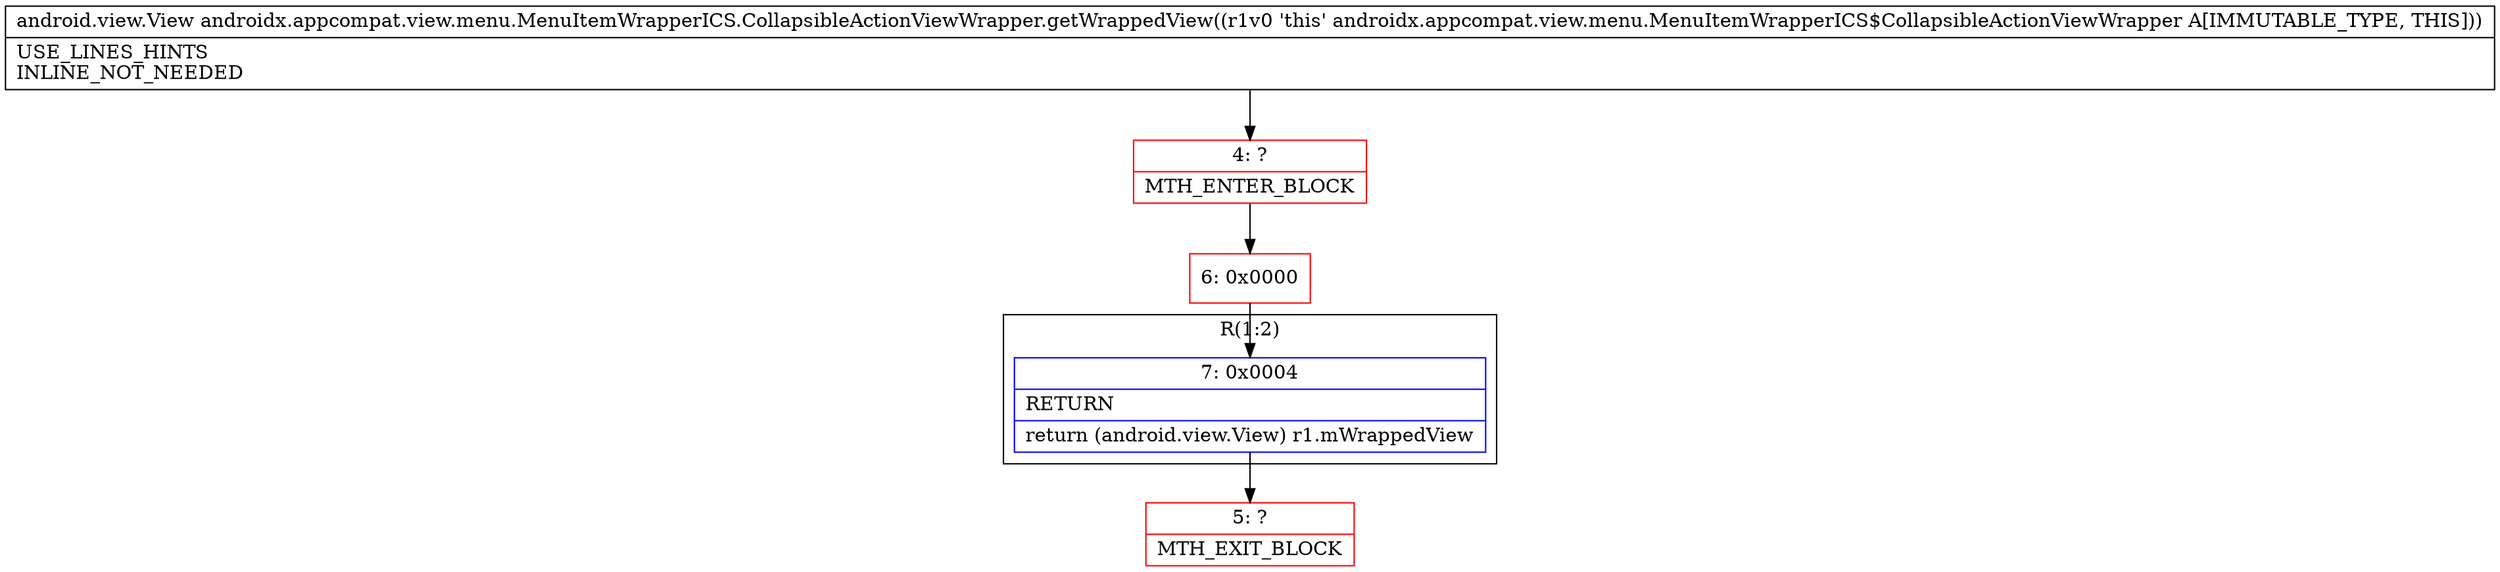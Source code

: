 digraph "CFG forandroidx.appcompat.view.menu.MenuItemWrapperICS.CollapsibleActionViewWrapper.getWrappedView()Landroid\/view\/View;" {
subgraph cluster_Region_2134023163 {
label = "R(1:2)";
node [shape=record,color=blue];
Node_7 [shape=record,label="{7\:\ 0x0004|RETURN\l|return (android.view.View) r1.mWrappedView\l}"];
}
Node_4 [shape=record,color=red,label="{4\:\ ?|MTH_ENTER_BLOCK\l}"];
Node_6 [shape=record,color=red,label="{6\:\ 0x0000}"];
Node_5 [shape=record,color=red,label="{5\:\ ?|MTH_EXIT_BLOCK\l}"];
MethodNode[shape=record,label="{android.view.View androidx.appcompat.view.menu.MenuItemWrapperICS.CollapsibleActionViewWrapper.getWrappedView((r1v0 'this' androidx.appcompat.view.menu.MenuItemWrapperICS$CollapsibleActionViewWrapper A[IMMUTABLE_TYPE, THIS]))  | USE_LINES_HINTS\lINLINE_NOT_NEEDED\l}"];
MethodNode -> Node_4;Node_7 -> Node_5;
Node_4 -> Node_6;
Node_6 -> Node_7;
}

